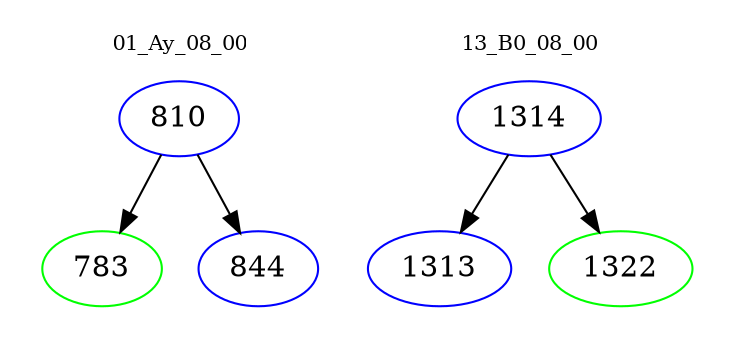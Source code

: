 digraph{
subgraph cluster_0 {
color = white
label = "01_Ay_08_00";
fontsize=10;
T0_810 [label="810", color="blue"]
T0_810 -> T0_783 [color="black"]
T0_783 [label="783", color="green"]
T0_810 -> T0_844 [color="black"]
T0_844 [label="844", color="blue"]
}
subgraph cluster_1 {
color = white
label = "13_B0_08_00";
fontsize=10;
T1_1314 [label="1314", color="blue"]
T1_1314 -> T1_1313 [color="black"]
T1_1313 [label="1313", color="blue"]
T1_1314 -> T1_1322 [color="black"]
T1_1322 [label="1322", color="green"]
}
}
